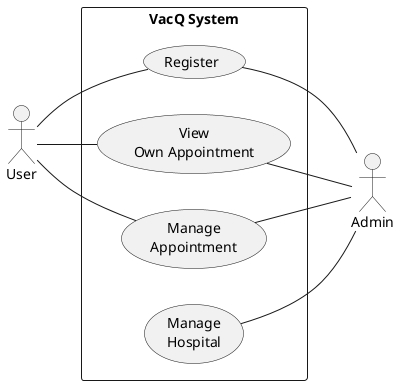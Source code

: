 @startuml VacQ System Use Case Diagram
left to right direction
actor "User" as user
rectangle "VacQ System" as VacQSystem {    
    usecase "Register" as register
    usecase "View\nOwn Appointment" as viewAppoint
    usecase "Manage\nAppointment" as manageAppt
    usecase "Manage\nHospital" as manageHospital
}

user -- register
user -- viewAppoint
user -- manageAppt

actor "Admin" as admin
register -- admin
manageHospital -- admin
manageAppt -- admin
viewAppoint -- admin

@enduml
